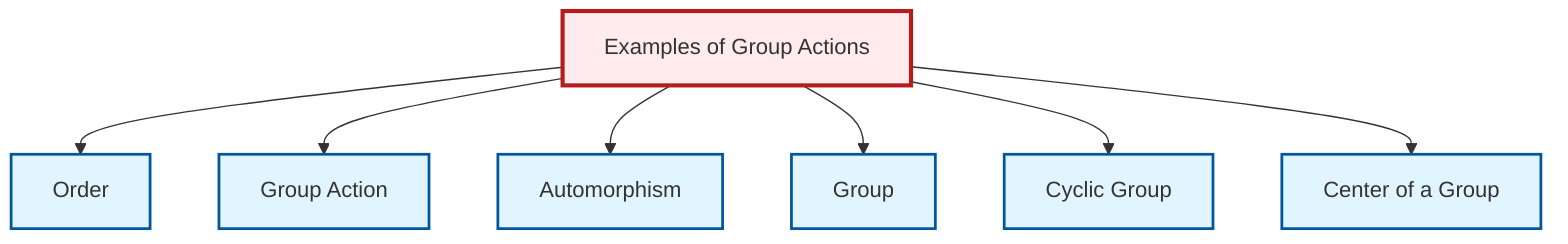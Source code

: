 graph TD
    classDef definition fill:#e1f5fe,stroke:#01579b,stroke-width:2px
    classDef theorem fill:#f3e5f5,stroke:#4a148c,stroke-width:2px
    classDef axiom fill:#fff3e0,stroke:#e65100,stroke-width:2px
    classDef example fill:#e8f5e9,stroke:#1b5e20,stroke-width:2px
    classDef current fill:#ffebee,stroke:#b71c1c,stroke-width:3px
    def-group["Group"]:::definition
    def-group-action["Group Action"]:::definition
    def-cyclic-group["Cyclic Group"]:::definition
    def-order["Order"]:::definition
    def-center-of-group["Center of a Group"]:::definition
    def-automorphism["Automorphism"]:::definition
    ex-group-action-examples["Examples of Group Actions"]:::example
    ex-group-action-examples --> def-order
    ex-group-action-examples --> def-group-action
    ex-group-action-examples --> def-automorphism
    ex-group-action-examples --> def-group
    ex-group-action-examples --> def-cyclic-group
    ex-group-action-examples --> def-center-of-group
    class ex-group-action-examples current